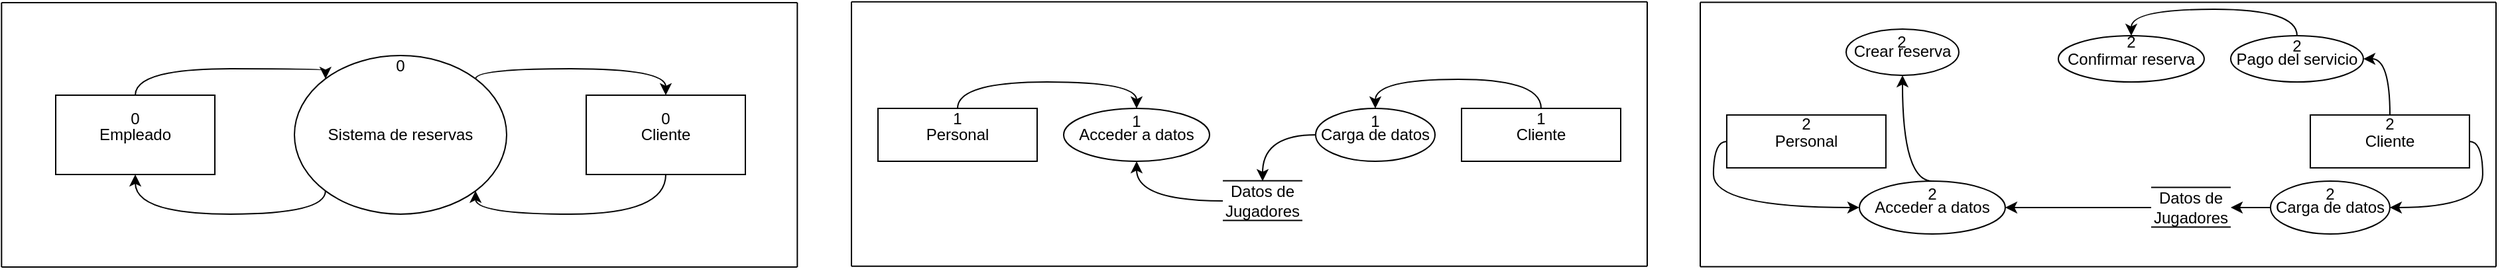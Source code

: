 <mxfile version="21.2.8" type="device">
  <diagram name="Página-1" id="aQTmrnNkfNWxgQob4O9e">
    <mxGraphModel dx="974" dy="354" grid="1" gridSize="10" guides="1" tooltips="1" connect="1" arrows="1" fold="1" page="0" pageScale="1" pageWidth="827" pageHeight="1169" math="0" shadow="0">
      <root>
        <mxCell id="0" />
        <mxCell id="1" parent="0" />
        <mxCell id="VkWd1TcqLhftO2qwGFEf-56" style="edgeStyle=orthogonalEdgeStyle;curved=1;rounded=0;orthogonalLoop=1;jettySize=auto;html=1;entryX=0.5;entryY=0;entryDx=0;entryDy=0;exitX=1;exitY=0;exitDx=0;exitDy=0;" edge="1" parent="1" source="VkWd1TcqLhftO2qwGFEf-3" target="VkWd1TcqLhftO2qwGFEf-4">
          <mxGeometry relative="1" as="geometry">
            <Array as="points">
              <mxPoint x="357" y="370" />
              <mxPoint x="500" y="370" />
            </Array>
          </mxGeometry>
        </mxCell>
        <mxCell id="VkWd1TcqLhftO2qwGFEf-57" style="edgeStyle=orthogonalEdgeStyle;curved=1;rounded=0;orthogonalLoop=1;jettySize=auto;html=1;entryX=0.5;entryY=1;entryDx=0;entryDy=0;exitX=0;exitY=1;exitDx=0;exitDy=0;" edge="1" parent="1" source="VkWd1TcqLhftO2qwGFEf-3" target="VkWd1TcqLhftO2qwGFEf-5">
          <mxGeometry relative="1" as="geometry">
            <Array as="points">
              <mxPoint x="243" y="480" />
              <mxPoint x="100" y="480" />
            </Array>
          </mxGeometry>
        </mxCell>
        <mxCell id="VkWd1TcqLhftO2qwGFEf-3" value="Sistema de reservas" style="ellipse;whiteSpace=wrap;html=1;" vertex="1" parent="1">
          <mxGeometry x="220.0" y="360" width="160" height="120" as="geometry" />
        </mxCell>
        <mxCell id="VkWd1TcqLhftO2qwGFEf-12" style="edgeStyle=orthogonalEdgeStyle;curved=1;rounded=0;orthogonalLoop=1;jettySize=auto;html=1;entryX=1;entryY=1;entryDx=0;entryDy=0;" edge="1" parent="1" source="VkWd1TcqLhftO2qwGFEf-4" target="VkWd1TcqLhftO2qwGFEf-3">
          <mxGeometry relative="1" as="geometry">
            <mxPoint x="60" y="475" as="targetPoint" />
            <Array as="points">
              <mxPoint x="500" y="480" />
              <mxPoint x="357" y="480" />
            </Array>
          </mxGeometry>
        </mxCell>
        <mxCell id="VkWd1TcqLhftO2qwGFEf-4" value="Cliente" style="rounded=0;whiteSpace=wrap;html=1;" vertex="1" parent="1">
          <mxGeometry x="440" y="390" width="120" height="60" as="geometry" />
        </mxCell>
        <mxCell id="VkWd1TcqLhftO2qwGFEf-10" style="edgeStyle=orthogonalEdgeStyle;rounded=0;orthogonalLoop=1;jettySize=auto;html=1;entryX=0;entryY=0;entryDx=0;entryDy=0;curved=1;exitX=0.5;exitY=0;exitDx=0;exitDy=0;" edge="1" parent="1" source="VkWd1TcqLhftO2qwGFEf-5" target="VkWd1TcqLhftO2qwGFEf-3">
          <mxGeometry relative="1" as="geometry">
            <Array as="points">
              <mxPoint x="100" y="370" />
              <mxPoint x="243" y="370" />
            </Array>
          </mxGeometry>
        </mxCell>
        <mxCell id="VkWd1TcqLhftO2qwGFEf-5" value="Empleado" style="rounded=0;whiteSpace=wrap;html=1;" vertex="1" parent="1">
          <mxGeometry x="40" y="390" width="120" height="60" as="geometry" />
        </mxCell>
        <mxCell id="VkWd1TcqLhftO2qwGFEf-14" value="0" style="text;html=1;strokeColor=none;fillColor=none;align=center;verticalAlign=middle;whiteSpace=wrap;rounded=0;" vertex="1" parent="1">
          <mxGeometry x="290" y="360" width="20" height="15" as="geometry" />
        </mxCell>
        <mxCell id="VkWd1TcqLhftO2qwGFEf-17" value="0" style="text;html=1;strokeColor=none;fillColor=none;align=center;verticalAlign=middle;whiteSpace=wrap;rounded=0;" vertex="1" parent="1">
          <mxGeometry x="90" y="405" width="20" height="5" as="geometry" />
        </mxCell>
        <mxCell id="VkWd1TcqLhftO2qwGFEf-18" value="0" style="text;html=1;strokeColor=none;fillColor=none;align=center;verticalAlign=middle;whiteSpace=wrap;rounded=0;" vertex="1" parent="1">
          <mxGeometry x="490" y="405" width="20" height="5" as="geometry" />
        </mxCell>
        <mxCell id="VkWd1TcqLhftO2qwGFEf-19" value="" style="endArrow=none;html=1;rounded=0;curved=1;" edge="1" parent="1">
          <mxGeometry width="50" height="50" relative="1" as="geometry">
            <mxPoint x="-0.83" y="520" as="sourcePoint" />
            <mxPoint x="599.17" y="520" as="targetPoint" />
          </mxGeometry>
        </mxCell>
        <mxCell id="VkWd1TcqLhftO2qwGFEf-20" value="" style="endArrow=none;html=1;rounded=0;curved=1;" edge="1" parent="1">
          <mxGeometry width="50" height="50" relative="1" as="geometry">
            <mxPoint x="-0.83" y="320" as="sourcePoint" />
            <mxPoint x="599.17" y="320" as="targetPoint" />
          </mxGeometry>
        </mxCell>
        <mxCell id="VkWd1TcqLhftO2qwGFEf-21" value="" style="endArrow=none;html=1;rounded=0;curved=1;" edge="1" parent="1">
          <mxGeometry width="50" height="50" relative="1" as="geometry">
            <mxPoint x="-0.83" y="520" as="sourcePoint" />
            <mxPoint x="-0.83" y="320" as="targetPoint" />
          </mxGeometry>
        </mxCell>
        <mxCell id="VkWd1TcqLhftO2qwGFEf-22" value="" style="endArrow=none;html=1;rounded=0;curved=1;" edge="1" parent="1">
          <mxGeometry width="50" height="50" relative="1" as="geometry">
            <mxPoint x="599.17" y="520" as="sourcePoint" />
            <mxPoint x="599.17" y="320" as="targetPoint" />
          </mxGeometry>
        </mxCell>
        <mxCell id="VkWd1TcqLhftO2qwGFEf-70" value="" style="edgeStyle=orthogonalEdgeStyle;curved=1;rounded=0;orthogonalLoop=1;jettySize=auto;html=1;" edge="1" parent="1" target="VkWd1TcqLhftO2qwGFEf-69">
          <mxGeometry relative="1" as="geometry">
            <mxPoint x="1160" y="400" as="sourcePoint" />
            <Array as="points">
              <mxPoint x="1160" y="378" />
              <mxPoint x="1035" y="378" />
            </Array>
          </mxGeometry>
        </mxCell>
        <mxCell id="VkWd1TcqLhftO2qwGFEf-59" value="Cliente" style="rounded=0;whiteSpace=wrap;html=1;" vertex="1" parent="1">
          <mxGeometry x="1100" y="400" width="120" height="40" as="geometry" />
        </mxCell>
        <mxCell id="VkWd1TcqLhftO2qwGFEf-72" style="edgeStyle=orthogonalEdgeStyle;curved=1;rounded=0;orthogonalLoop=1;jettySize=auto;html=1;entryX=0.5;entryY=0;entryDx=0;entryDy=0;" edge="1" parent="1" source="VkWd1TcqLhftO2qwGFEf-60" target="VkWd1TcqLhftO2qwGFEf-89">
          <mxGeometry relative="1" as="geometry">
            <Array as="points">
              <mxPoint x="720" y="380" />
              <mxPoint x="855" y="380" />
            </Array>
          </mxGeometry>
        </mxCell>
        <mxCell id="VkWd1TcqLhftO2qwGFEf-60" value="Personal" style="rounded=0;whiteSpace=wrap;html=1;" vertex="1" parent="1">
          <mxGeometry x="660" y="400" width="120" height="40" as="geometry" />
        </mxCell>
        <mxCell id="VkWd1TcqLhftO2qwGFEf-61" value="" style="endArrow=none;html=1;rounded=0;curved=1;" edge="1" parent="1">
          <mxGeometry width="50" height="50" relative="1" as="geometry">
            <mxPoint x="640" y="519.41" as="sourcePoint" />
            <mxPoint x="1240" y="519.41" as="targetPoint" />
          </mxGeometry>
        </mxCell>
        <mxCell id="VkWd1TcqLhftO2qwGFEf-62" value="" style="endArrow=none;html=1;rounded=0;curved=1;" edge="1" parent="1">
          <mxGeometry width="50" height="50" relative="1" as="geometry">
            <mxPoint x="640" y="319.41" as="sourcePoint" />
            <mxPoint x="1240" y="319.41" as="targetPoint" />
          </mxGeometry>
        </mxCell>
        <mxCell id="VkWd1TcqLhftO2qwGFEf-63" value="" style="endArrow=none;html=1;rounded=0;curved=1;" edge="1" parent="1">
          <mxGeometry width="50" height="50" relative="1" as="geometry">
            <mxPoint x="640" y="519.41" as="sourcePoint" />
            <mxPoint x="640" y="319.41" as="targetPoint" />
          </mxGeometry>
        </mxCell>
        <mxCell id="VkWd1TcqLhftO2qwGFEf-64" value="" style="endArrow=none;html=1;rounded=0;curved=1;" edge="1" parent="1">
          <mxGeometry width="50" height="50" relative="1" as="geometry">
            <mxPoint x="1240" y="519.41" as="sourcePoint" />
            <mxPoint x="1240" y="319.41" as="targetPoint" />
          </mxGeometry>
        </mxCell>
        <mxCell id="VkWd1TcqLhftO2qwGFEf-53" value="1" style="text;html=1;strokeColor=none;fillColor=none;align=center;verticalAlign=middle;whiteSpace=wrap;rounded=0;" vertex="1" parent="1">
          <mxGeometry x="705" y="397.5" width="30" height="20" as="geometry" />
        </mxCell>
        <mxCell id="VkWd1TcqLhftO2qwGFEf-77" style="edgeStyle=orthogonalEdgeStyle;curved=1;rounded=0;orthogonalLoop=1;jettySize=auto;html=1;" edge="1" parent="1" source="VkWd1TcqLhftO2qwGFEf-69" target="VkWd1TcqLhftO2qwGFEf-74">
          <mxGeometry relative="1" as="geometry" />
        </mxCell>
        <mxCell id="VkWd1TcqLhftO2qwGFEf-69" value="Carga de datos" style="ellipse;whiteSpace=wrap;html=1;rounded=0;" vertex="1" parent="1">
          <mxGeometry x="990" y="400" width="90" height="40" as="geometry" />
        </mxCell>
        <mxCell id="VkWd1TcqLhftO2qwGFEf-71" value="Acceder a datos" style="ellipse;whiteSpace=wrap;html=1;" vertex="1" parent="1">
          <mxGeometry x="800" y="400" width="110" height="40" as="geometry" />
        </mxCell>
        <mxCell id="VkWd1TcqLhftO2qwGFEf-73" style="edgeStyle=orthogonalEdgeStyle;curved=1;rounded=0;orthogonalLoop=1;jettySize=auto;html=1;exitX=0.5;exitY=1;exitDx=0;exitDy=0;" edge="1" parent="1" source="VkWd1TcqLhftO2qwGFEf-71" target="VkWd1TcqLhftO2qwGFEf-71">
          <mxGeometry relative="1" as="geometry" />
        </mxCell>
        <mxCell id="VkWd1TcqLhftO2qwGFEf-79" style="edgeStyle=orthogonalEdgeStyle;curved=1;rounded=0;orthogonalLoop=1;jettySize=auto;html=1;" edge="1" parent="1" source="VkWd1TcqLhftO2qwGFEf-74" target="VkWd1TcqLhftO2qwGFEf-71">
          <mxGeometry relative="1" as="geometry" />
        </mxCell>
        <mxCell id="VkWd1TcqLhftO2qwGFEf-74" value="Datos de Jugadores" style="text;html=1;strokeColor=none;fillColor=none;align=center;verticalAlign=middle;whiteSpace=wrap;rounded=0;" vertex="1" parent="1">
          <mxGeometry x="920" y="454.97" width="60" height="30" as="geometry" />
        </mxCell>
        <mxCell id="VkWd1TcqLhftO2qwGFEf-75" value="" style="endArrow=none;html=1;rounded=0;curved=1;" edge="1" parent="1">
          <mxGeometry width="50" height="50" relative="1" as="geometry">
            <mxPoint x="920" y="484.8" as="sourcePoint" />
            <mxPoint x="980" y="484.8" as="targetPoint" />
          </mxGeometry>
        </mxCell>
        <mxCell id="VkWd1TcqLhftO2qwGFEf-76" value="" style="endArrow=none;html=1;rounded=0;curved=1;" edge="1" parent="1">
          <mxGeometry width="50" height="50" relative="1" as="geometry">
            <mxPoint x="920" y="454.8" as="sourcePoint" />
            <mxPoint x="980" y="454.8" as="targetPoint" />
          </mxGeometry>
        </mxCell>
        <mxCell id="VkWd1TcqLhftO2qwGFEf-89" value="1" style="text;html=1;strokeColor=none;fillColor=none;align=center;verticalAlign=middle;whiteSpace=wrap;rounded=0;" vertex="1" parent="1">
          <mxGeometry x="840" y="400" width="30" height="20" as="geometry" />
        </mxCell>
        <mxCell id="VkWd1TcqLhftO2qwGFEf-91" value="1" style="text;html=1;strokeColor=none;fillColor=none;align=center;verticalAlign=middle;whiteSpace=wrap;rounded=0;" vertex="1" parent="1">
          <mxGeometry x="1020" y="405" width="30" height="10" as="geometry" />
        </mxCell>
        <mxCell id="VkWd1TcqLhftO2qwGFEf-92" value="1" style="text;html=1;strokeColor=none;fillColor=none;align=center;verticalAlign=middle;whiteSpace=wrap;rounded=0;" vertex="1" parent="1">
          <mxGeometry x="1145" y="397.5" width="30" height="20" as="geometry" />
        </mxCell>
        <mxCell id="VkWd1TcqLhftO2qwGFEf-95" value="" style="endArrow=none;html=1;rounded=0;curved=1;" edge="1" parent="1">
          <mxGeometry width="50" height="50" relative="1" as="geometry">
            <mxPoint x="1280" y="519.71" as="sourcePoint" />
            <mxPoint x="1880" y="519.71" as="targetPoint" />
          </mxGeometry>
        </mxCell>
        <mxCell id="VkWd1TcqLhftO2qwGFEf-96" value="" style="endArrow=none;html=1;rounded=0;curved=1;" edge="1" parent="1">
          <mxGeometry width="50" height="50" relative="1" as="geometry">
            <mxPoint x="1280" y="319.71" as="sourcePoint" />
            <mxPoint x="1880" y="319.71" as="targetPoint" />
          </mxGeometry>
        </mxCell>
        <mxCell id="VkWd1TcqLhftO2qwGFEf-97" value="" style="endArrow=none;html=1;rounded=0;curved=1;" edge="1" parent="1">
          <mxGeometry width="50" height="50" relative="1" as="geometry">
            <mxPoint x="1280" y="519.71" as="sourcePoint" />
            <mxPoint x="1280" y="319.71" as="targetPoint" />
          </mxGeometry>
        </mxCell>
        <mxCell id="VkWd1TcqLhftO2qwGFEf-98" value="" style="endArrow=none;html=1;rounded=0;curved=1;" edge="1" parent="1">
          <mxGeometry width="50" height="50" relative="1" as="geometry">
            <mxPoint x="1880" y="519.71" as="sourcePoint" />
            <mxPoint x="1880" y="319.71" as="targetPoint" />
          </mxGeometry>
        </mxCell>
        <mxCell id="VkWd1TcqLhftO2qwGFEf-99" value="Crear reserva" style="ellipse;whiteSpace=wrap;html=1;" vertex="1" parent="1">
          <mxGeometry x="1389.97" y="339.97" width="85" height="35" as="geometry" />
        </mxCell>
        <mxCell id="VkWd1TcqLhftO2qwGFEf-100" value="Confirmar reserva" style="ellipse;whiteSpace=wrap;html=1;" vertex="1" parent="1">
          <mxGeometry x="1549.97" y="345.01" width="110" height="35" as="geometry" />
        </mxCell>
        <mxCell id="VkWd1TcqLhftO2qwGFEf-101" value="" style="edgeStyle=orthogonalEdgeStyle;curved=1;rounded=0;orthogonalLoop=1;jettySize=auto;html=1;exitX=1;exitY=0.5;exitDx=0;exitDy=0;" edge="1" parent="1" source="VkWd1TcqLhftO2qwGFEf-103" target="VkWd1TcqLhftO2qwGFEf-108">
          <mxGeometry relative="1" as="geometry">
            <Array as="points">
              <mxPoint x="1869.97" y="424.97" />
              <mxPoint x="1869.97" y="474.97" />
            </Array>
          </mxGeometry>
        </mxCell>
        <mxCell id="VkWd1TcqLhftO2qwGFEf-125" style="edgeStyle=orthogonalEdgeStyle;curved=1;rounded=0;orthogonalLoop=1;jettySize=auto;html=1;entryX=1;entryY=0.5;entryDx=0;entryDy=0;" edge="1" parent="1" source="VkWd1TcqLhftO2qwGFEf-103" target="VkWd1TcqLhftO2qwGFEf-117">
          <mxGeometry relative="1" as="geometry">
            <Array as="points">
              <mxPoint x="1800" y="362" />
            </Array>
          </mxGeometry>
        </mxCell>
        <mxCell id="VkWd1TcqLhftO2qwGFEf-103" value="Cliente" style="rounded=0;whiteSpace=wrap;html=1;" vertex="1" parent="1">
          <mxGeometry x="1739.97" y="404.97" width="120" height="40" as="geometry" />
        </mxCell>
        <mxCell id="VkWd1TcqLhftO2qwGFEf-104" style="edgeStyle=orthogonalEdgeStyle;curved=1;rounded=0;orthogonalLoop=1;jettySize=auto;html=1;" edge="1" parent="1" source="VkWd1TcqLhftO2qwGFEf-105" target="VkWd1TcqLhftO2qwGFEf-110">
          <mxGeometry relative="1" as="geometry">
            <Array as="points">
              <mxPoint x="1289.97" y="424.97" />
              <mxPoint x="1289.97" y="474.97" />
            </Array>
          </mxGeometry>
        </mxCell>
        <mxCell id="VkWd1TcqLhftO2qwGFEf-105" value="Personal" style="rounded=0;whiteSpace=wrap;html=1;" vertex="1" parent="1">
          <mxGeometry x="1299.97" y="404.97" width="120" height="40" as="geometry" />
        </mxCell>
        <mxCell id="VkWd1TcqLhftO2qwGFEf-106" value="2" style="text;html=1;strokeColor=none;fillColor=none;align=center;verticalAlign=middle;whiteSpace=wrap;rounded=0;" vertex="1" parent="1">
          <mxGeometry x="1344.97" y="402.47" width="30" height="20" as="geometry" />
        </mxCell>
        <mxCell id="VkWd1TcqLhftO2qwGFEf-107" style="edgeStyle=orthogonalEdgeStyle;curved=1;rounded=0;orthogonalLoop=1;jettySize=auto;html=1;" edge="1" parent="1" source="VkWd1TcqLhftO2qwGFEf-108" target="VkWd1TcqLhftO2qwGFEf-113">
          <mxGeometry relative="1" as="geometry" />
        </mxCell>
        <mxCell id="VkWd1TcqLhftO2qwGFEf-108" value="Carga de datos" style="ellipse;whiteSpace=wrap;html=1;rounded=0;" vertex="1" parent="1">
          <mxGeometry x="1709.97" y="454.97" width="90" height="40" as="geometry" />
        </mxCell>
        <mxCell id="VkWd1TcqLhftO2qwGFEf-109" style="edgeStyle=orthogonalEdgeStyle;curved=1;rounded=0;orthogonalLoop=1;jettySize=auto;html=1;exitX=0.5;exitY=0;exitDx=0;exitDy=0;entryX=0.5;entryY=1;entryDx=0;entryDy=0;" edge="1" parent="1" source="VkWd1TcqLhftO2qwGFEf-110" target="VkWd1TcqLhftO2qwGFEf-99">
          <mxGeometry relative="1" as="geometry">
            <Array as="points">
              <mxPoint x="1432.97" y="454.97" />
            </Array>
          </mxGeometry>
        </mxCell>
        <mxCell id="VkWd1TcqLhftO2qwGFEf-110" value="Acceder a datos" style="ellipse;whiteSpace=wrap;html=1;" vertex="1" parent="1">
          <mxGeometry x="1399.97" y="454.97" width="110" height="40" as="geometry" />
        </mxCell>
        <mxCell id="VkWd1TcqLhftO2qwGFEf-111" style="edgeStyle=orthogonalEdgeStyle;curved=1;rounded=0;orthogonalLoop=1;jettySize=auto;html=1;exitX=0.5;exitY=1;exitDx=0;exitDy=0;" edge="1" parent="1" source="VkWd1TcqLhftO2qwGFEf-110" target="VkWd1TcqLhftO2qwGFEf-110">
          <mxGeometry relative="1" as="geometry" />
        </mxCell>
        <mxCell id="VkWd1TcqLhftO2qwGFEf-112" style="edgeStyle=orthogonalEdgeStyle;curved=1;rounded=0;orthogonalLoop=1;jettySize=auto;html=1;" edge="1" parent="1" source="VkWd1TcqLhftO2qwGFEf-113" target="VkWd1TcqLhftO2qwGFEf-110">
          <mxGeometry relative="1" as="geometry" />
        </mxCell>
        <mxCell id="VkWd1TcqLhftO2qwGFEf-113" value="Datos de Jugadores" style="text;html=1;strokeColor=none;fillColor=none;align=center;verticalAlign=middle;whiteSpace=wrap;rounded=0;" vertex="1" parent="1">
          <mxGeometry x="1619.97" y="459.97" width="60" height="30" as="geometry" />
        </mxCell>
        <mxCell id="VkWd1TcqLhftO2qwGFEf-114" value="" style="endArrow=none;html=1;rounded=0;curved=1;" edge="1" parent="1">
          <mxGeometry width="50" height="50" relative="1" as="geometry">
            <mxPoint x="1619.97" y="489.77" as="sourcePoint" />
            <mxPoint x="1679.97" y="489.77" as="targetPoint" />
          </mxGeometry>
        </mxCell>
        <mxCell id="VkWd1TcqLhftO2qwGFEf-115" value="" style="endArrow=none;html=1;rounded=0;curved=1;" edge="1" parent="1">
          <mxGeometry width="50" height="50" relative="1" as="geometry">
            <mxPoint x="1619.97" y="459.77" as="sourcePoint" />
            <mxPoint x="1679.97" y="459.77" as="targetPoint" />
          </mxGeometry>
        </mxCell>
        <mxCell id="VkWd1TcqLhftO2qwGFEf-116" style="edgeStyle=orthogonalEdgeStyle;curved=1;rounded=0;orthogonalLoop=1;jettySize=auto;html=1;entryX=0.5;entryY=0;entryDx=0;entryDy=0;" edge="1" parent="1" source="VkWd1TcqLhftO2qwGFEf-117" target="VkWd1TcqLhftO2qwGFEf-100">
          <mxGeometry relative="1" as="geometry">
            <Array as="points">
              <mxPoint x="1729.97" y="325.01" />
              <mxPoint x="1604.97" y="325.01" />
            </Array>
          </mxGeometry>
        </mxCell>
        <mxCell id="VkWd1TcqLhftO2qwGFEf-117" value="Pago del servicio" style="ellipse;whiteSpace=wrap;html=1;rounded=0;" vertex="1" parent="1">
          <mxGeometry x="1679.97" y="345.01" width="100" height="35" as="geometry" />
        </mxCell>
        <mxCell id="VkWd1TcqLhftO2qwGFEf-118" value="2" style="text;html=1;strokeColor=none;fillColor=none;align=center;verticalAlign=middle;whiteSpace=wrap;rounded=0;" vertex="1" parent="1">
          <mxGeometry x="1422.47" y="339.97" width="20" height="20" as="geometry" />
        </mxCell>
        <mxCell id="VkWd1TcqLhftO2qwGFEf-119" value="2" style="text;html=1;strokeColor=none;fillColor=none;align=center;verticalAlign=middle;whiteSpace=wrap;rounded=0;" vertex="1" parent="1">
          <mxGeometry x="1439.97" y="454.97" width="30" height="20" as="geometry" />
        </mxCell>
        <mxCell id="VkWd1TcqLhftO2qwGFEf-120" value="2" style="text;html=1;strokeColor=none;fillColor=none;align=center;verticalAlign=middle;whiteSpace=wrap;rounded=0;" vertex="1" parent="1">
          <mxGeometry x="1594.97" y="345.01" width="20" height="10" as="geometry" />
        </mxCell>
        <mxCell id="VkWd1TcqLhftO2qwGFEf-121" value="2" style="text;html=1;strokeColor=none;fillColor=none;align=center;verticalAlign=middle;whiteSpace=wrap;rounded=0;" vertex="1" parent="1">
          <mxGeometry x="1739.97" y="459.97" width="30" height="10" as="geometry" />
        </mxCell>
        <mxCell id="VkWd1TcqLhftO2qwGFEf-122" value="2" style="text;html=1;strokeColor=none;fillColor=none;align=center;verticalAlign=middle;whiteSpace=wrap;rounded=0;" vertex="1" parent="1">
          <mxGeometry x="1784.97" y="402.47" width="30" height="20" as="geometry" />
        </mxCell>
        <mxCell id="VkWd1TcqLhftO2qwGFEf-123" value="2" style="text;html=1;strokeColor=none;fillColor=none;align=center;verticalAlign=middle;whiteSpace=wrap;rounded=0;" vertex="1" parent="1">
          <mxGeometry x="1714.97" y="345.01" width="30" height="15" as="geometry" />
        </mxCell>
      </root>
    </mxGraphModel>
  </diagram>
</mxfile>
